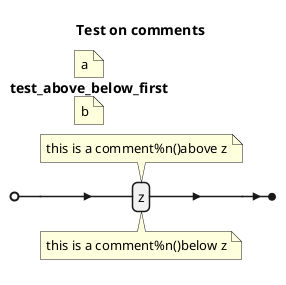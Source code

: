 {
  "sha1": "imrjp8uid7j8gddt5kkghstneu78sfi",
  "insertion": {
    "when": "2024-06-03T18:59:30.961Z",
    "url": "https://forum.plantuml.net/16694/ebnf-add-notes",
    "user": "plantuml@gmail.com"
  }
}
@startebnf
title Test on comments

(*a*) test_above_below_first (*b*) = (*this is a comment%n()above z*) z (*this is a comment%n()below z*);
@endebnf
